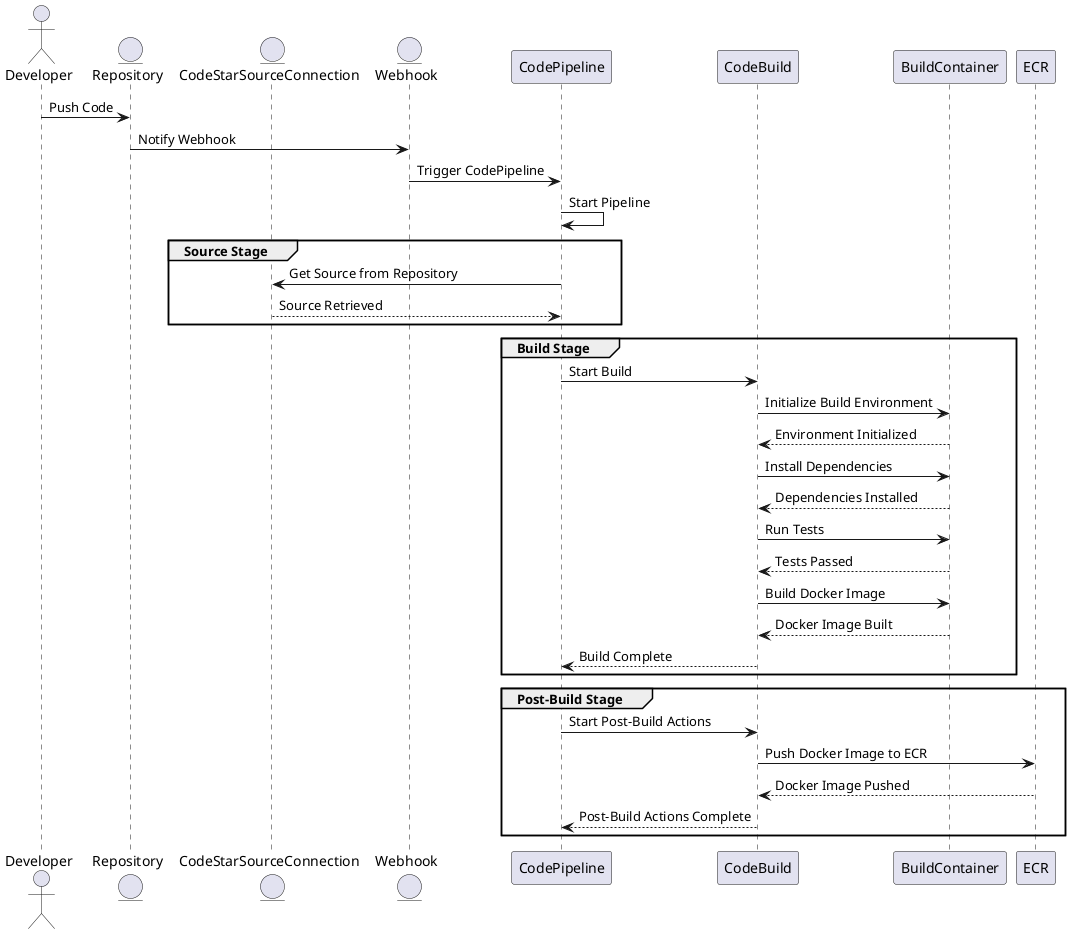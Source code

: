 @startuml
actor Developer as Dev
entity Repository as Repo
entity GitRepository as Repo
entity CodeStarSourceConnection as CSC
entity Webhook as WH


Dev -> Repo: Push Code
Repo -> WH: Notify Webhook
WH -> CodePipeline: Trigger CodePipeline

CodePipeline -> CodePipeline: Start Pipeline

group Source Stage
    CodePipeline -> CSC: Get Source from Repository
    CSC --> CodePipeline: Source Retrieved
end

group Build Stage
    CodePipeline -> CodeBuild: Start Build
    CodeBuild -> BuildContainer: Initialize Build Environment
    BuildContainer --> CodeBuild: Environment Initialized
    CodeBuild -> BuildContainer: Install Dependencies
    BuildContainer --> CodeBuild: Dependencies Installed
    CodeBuild -> BuildContainer: Run Tests
    BuildContainer --> CodeBuild: Tests Passed
    CodeBuild -> BuildContainer: Build Docker Image
    BuildContainer --> CodeBuild: Docker Image Built
    CodeBuild --> CodePipeline: Build Complete
end

group Post-Build Stage
    CodePipeline -> CodeBuild: Start Post-Build Actions
    CodeBuild -> ECR: Push Docker Image to ECR
    ECR --> CodeBuild: Docker Image Pushed
    CodeBuild --> CodePipeline: Post-Build Actions Complete
end

@enduml
